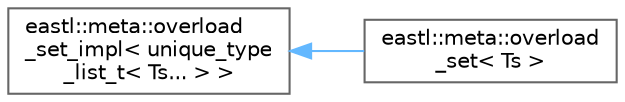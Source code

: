 digraph "类继承关系图"
{
 // LATEX_PDF_SIZE
  bgcolor="transparent";
  edge [fontname=Helvetica,fontsize=10,labelfontname=Helvetica,labelfontsize=10];
  node [fontname=Helvetica,fontsize=10,shape=box,height=0.2,width=0.4];
  rankdir="LR";
  Node0 [id="Node000000",label="eastl::meta::overload\l_set_impl\< unique_type\l_list_t\< Ts... \> \>",height=0.2,width=0.4,color="grey40", fillcolor="white", style="filled",URL="$structeastl_1_1meta_1_1overload__set__impl.html",tooltip=" "];
  Node0 -> Node1 [id="edge937_Node000000_Node000001",dir="back",color="steelblue1",style="solid",tooltip=" "];
  Node1 [id="Node000001",label="eastl::meta::overload\l_set\< Ts \>",height=0.2,width=0.4,color="grey40", fillcolor="white", style="filled",URL="$structeastl_1_1meta_1_1overload__set.html",tooltip=" "];
}
